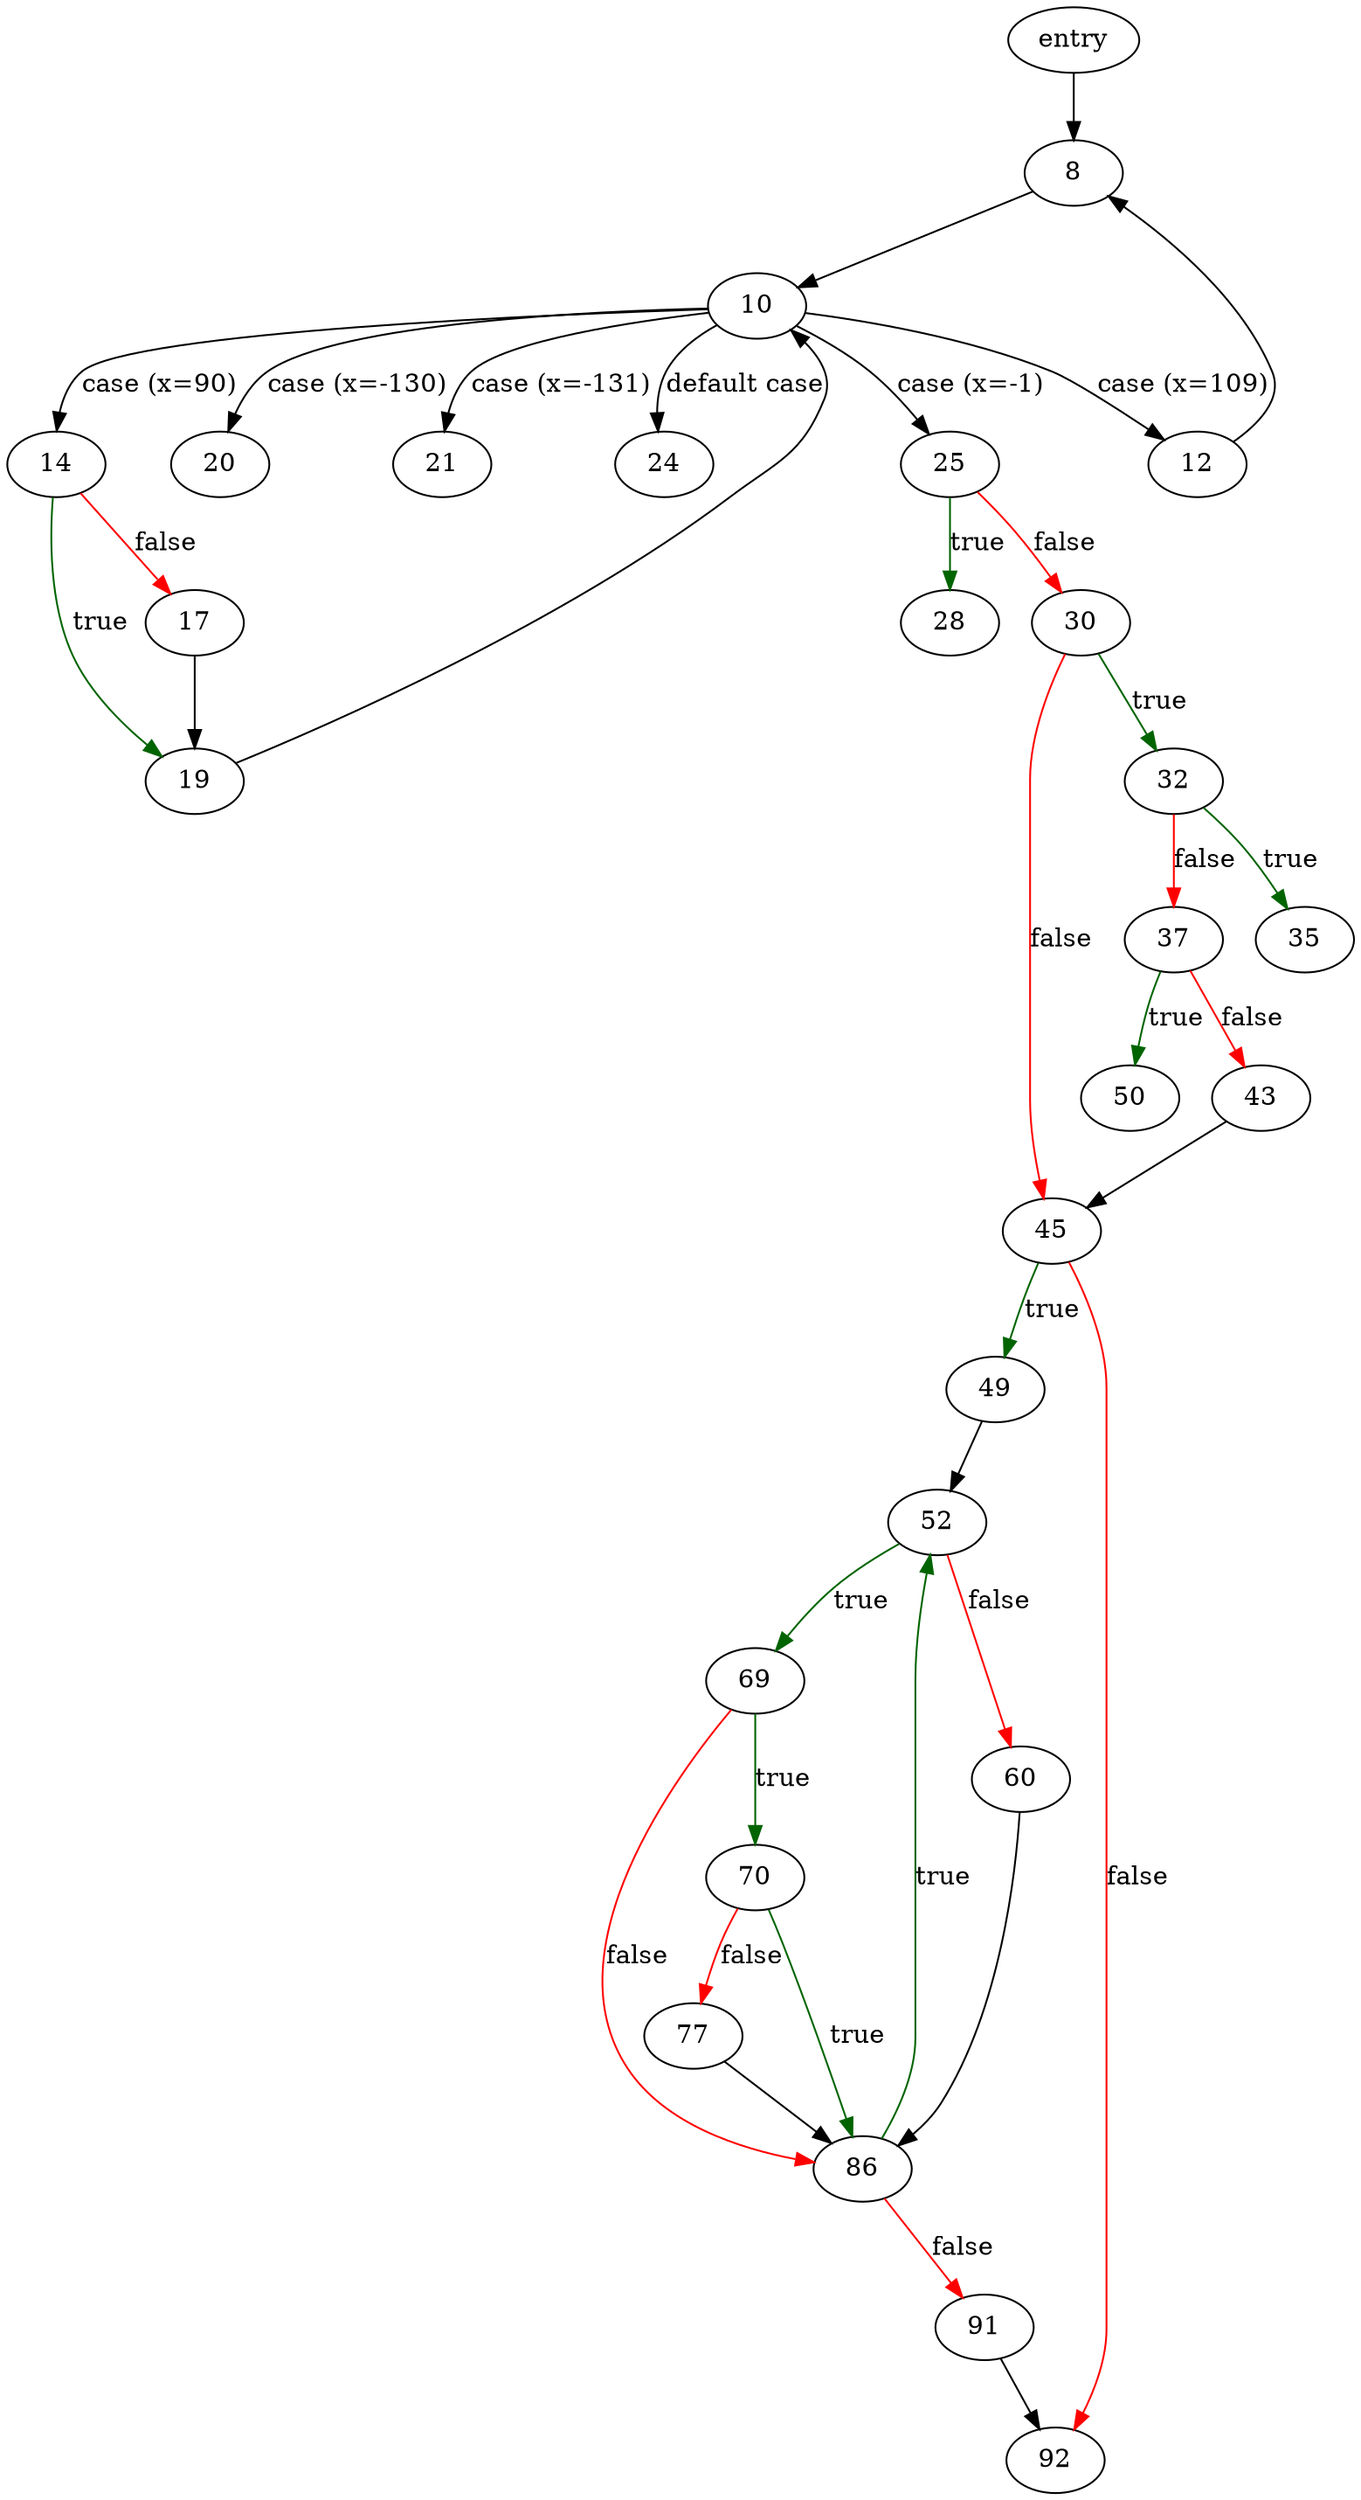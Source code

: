 digraph "main" {
	// Node definitions.
	2 [label=entry];
	8;
	10;
	12;
	14;
	17;
	19;
	20;
	21;
	24;
	25;
	28;
	30;
	32;
	35;
	37;
	43;
	45;
	49;
	50;
	52;
	60;
	69;
	70;
	77;
	86;
	91;
	92;

	// Edge definitions.
	2 -> 8;
	8 -> 10;
	10 -> 12 [label="case (x=109)"];
	10 -> 14 [label="case (x=90)"];
	10 -> 20 [label="case (x=-130)"];
	10 -> 21 [label="case (x=-131)"];
	10 -> 24 [label="default case"];
	10 -> 25 [label="case (x=-1)"];
	12 -> 8;
	14 -> 17 [
		color=red
		label=false
	];
	14 -> 19 [
		color=darkgreen
		label=true
	];
	17 -> 19;
	19 -> 10;
	25 -> 28 [
		color=darkgreen
		label=true
	];
	25 -> 30 [
		color=red
		label=false
	];
	30 -> 32 [
		color=darkgreen
		label=true
	];
	30 -> 45 [
		color=red
		label=false
	];
	32 -> 35 [
		color=darkgreen
		label=true
	];
	32 -> 37 [
		color=red
		label=false
	];
	37 -> 43 [
		color=red
		label=false
	];
	37 -> 50 [
		color=darkgreen
		label=true
	];
	43 -> 45;
	45 -> 49 [
		color=darkgreen
		label=true
	];
	45 -> 92 [
		color=red
		label=false
	];
	49 -> 52;
	52 -> 60 [
		color=red
		label=false
	];
	52 -> 69 [
		color=darkgreen
		label=true
	];
	60 -> 86;
	69 -> 70 [
		color=darkgreen
		label=true
	];
	69 -> 86 [
		color=red
		label=false
	];
	70 -> 77 [
		color=red
		label=false
	];
	70 -> 86 [
		color=darkgreen
		label=true
	];
	77 -> 86;
	86 -> 52 [
		color=darkgreen
		label=true
	];
	86 -> 91 [
		color=red
		label=false
	];
	91 -> 92;
}